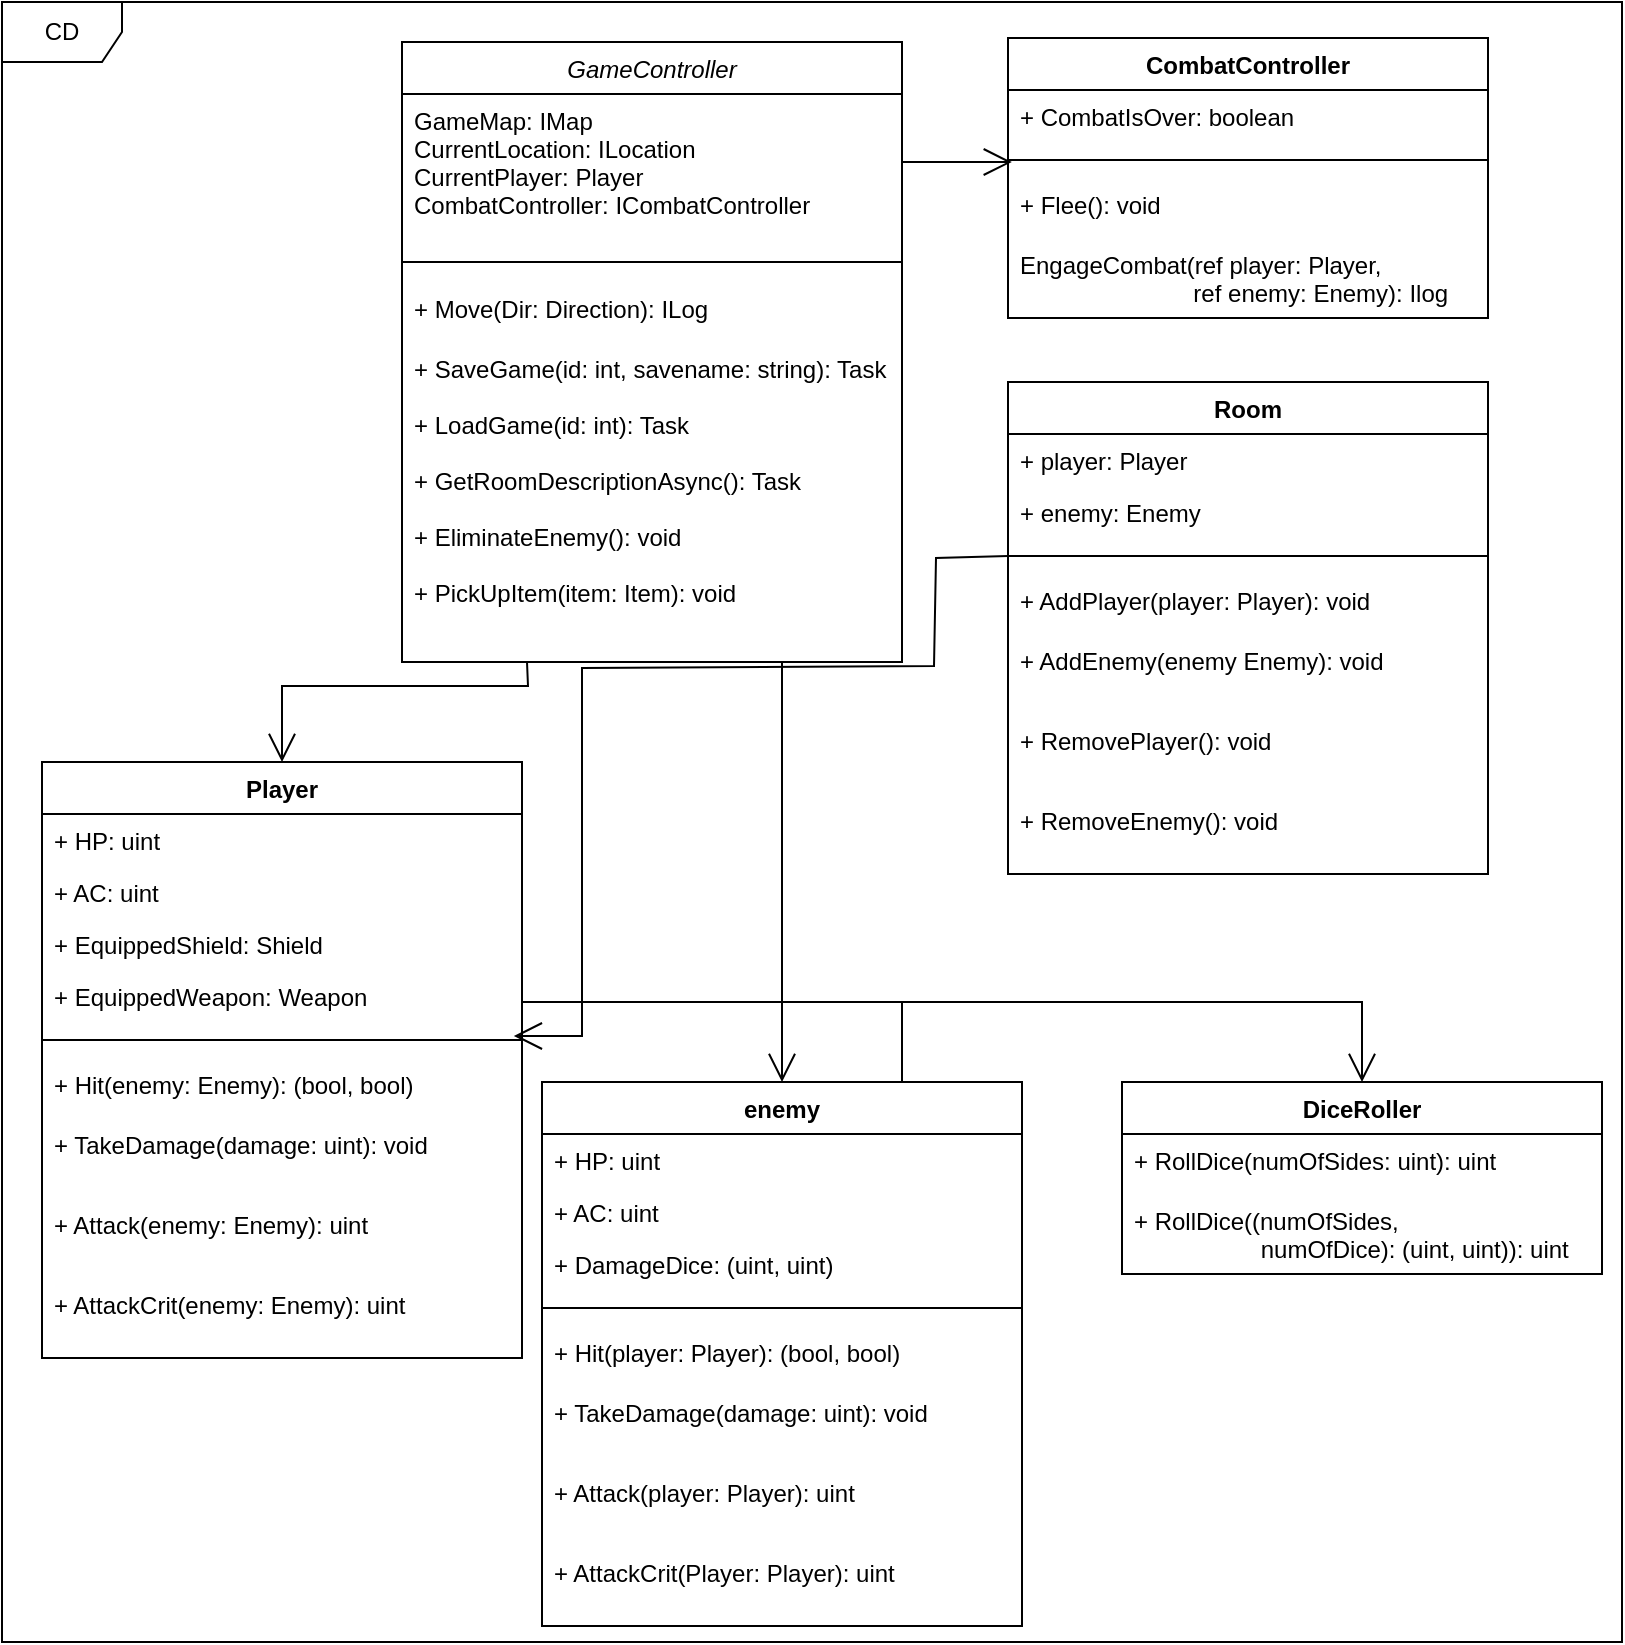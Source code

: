 <mxfile version="18.2.0"><diagram id="C5RBs43oDa-KdzZeNtuy" name="Page-1"><mxGraphModel dx="2062" dy="758" grid="1" gridSize="10" guides="1" tooltips="1" connect="1" arrows="1" fold="1" page="1" pageScale="1" pageWidth="827" pageHeight="1169" math="0" shadow="0"><root><mxCell id="WIyWlLk6GJQsqaUBKTNV-0"/><mxCell id="WIyWlLk6GJQsqaUBKTNV-1" parent="WIyWlLk6GJQsqaUBKTNV-0"/><mxCell id="zkfFHV4jXpPFQw0GAbJ--0" value="GameController" style="swimlane;fontStyle=2;align=center;verticalAlign=top;childLayout=stackLayout;horizontal=1;startSize=26;horizontalStack=0;resizeParent=1;resizeLast=0;collapsible=1;marginBottom=0;rounded=0;shadow=0;strokeWidth=1;" parent="WIyWlLk6GJQsqaUBKTNV-1" vertex="1"><mxGeometry x="210" y="30" width="250" height="310" as="geometry"><mxRectangle x="230" y="140" width="160" height="26" as="alternateBounds"/></mxGeometry></mxCell><mxCell id="zkfFHV4jXpPFQw0GAbJ--1" value="GameMap: IMap&#10;CurrentLocation: ILocation&#10;CurrentPlayer: Player&#10;CombatController: ICombatController" style="text;align=left;verticalAlign=top;spacingLeft=4;spacingRight=4;overflow=hidden;rotatable=0;points=[[0,0.5],[1,0.5]];portConstraint=eastwest;" parent="zkfFHV4jXpPFQw0GAbJ--0" vertex="1"><mxGeometry y="26" width="250" height="74" as="geometry"/></mxCell><mxCell id="zkfFHV4jXpPFQw0GAbJ--4" value="" style="line;html=1;strokeWidth=1;align=left;verticalAlign=middle;spacingTop=-1;spacingLeft=3;spacingRight=3;rotatable=0;labelPosition=right;points=[];portConstraint=eastwest;" parent="zkfFHV4jXpPFQw0GAbJ--0" vertex="1"><mxGeometry y="100" width="250" height="20" as="geometry"/></mxCell><mxCell id="zkfFHV4jXpPFQw0GAbJ--5" value="+ Move(Dir: Direction): ILog&#10;" style="text;align=left;verticalAlign=top;spacingLeft=4;spacingRight=4;overflow=hidden;rotatable=0;points=[[0,0.5],[1,0.5]];portConstraint=eastwest;" parent="zkfFHV4jXpPFQw0GAbJ--0" vertex="1"><mxGeometry y="120" width="250" height="30" as="geometry"/></mxCell><mxCell id="-HsBA43YacHuHLQrTmh7-8" value="+ SaveGame(id: int, savename: string): Task" style="text;align=left;verticalAlign=top;spacingLeft=4;spacingRight=4;overflow=hidden;rotatable=0;points=[[0,0.5],[1,0.5]];portConstraint=eastwest;" parent="zkfFHV4jXpPFQw0GAbJ--0" vertex="1"><mxGeometry y="150" width="250" height="28" as="geometry"/></mxCell><mxCell id="-HsBA43YacHuHLQrTmh7-14" value="+ LoadGame(id: int): Task" style="text;align=left;verticalAlign=top;spacingLeft=4;spacingRight=4;overflow=hidden;rotatable=0;points=[[0,0.5],[1,0.5]];portConstraint=eastwest;" parent="zkfFHV4jXpPFQw0GAbJ--0" vertex="1"><mxGeometry y="178" width="250" height="28" as="geometry"/></mxCell><mxCell id="-HsBA43YacHuHLQrTmh7-15" value="+ GetRoomDescriptionAsync(): Task" style="text;align=left;verticalAlign=top;spacingLeft=4;spacingRight=4;overflow=hidden;rotatable=0;points=[[0,0.5],[1,0.5]];portConstraint=eastwest;" parent="zkfFHV4jXpPFQw0GAbJ--0" vertex="1"><mxGeometry y="206" width="250" height="28" as="geometry"/></mxCell><mxCell id="-HsBA43YacHuHLQrTmh7-16" value="+ EliminateEnemy(): void" style="text;align=left;verticalAlign=top;spacingLeft=4;spacingRight=4;overflow=hidden;rotatable=0;points=[[0,0.5],[1,0.5]];portConstraint=eastwest;" parent="zkfFHV4jXpPFQw0GAbJ--0" vertex="1"><mxGeometry y="234" width="250" height="28" as="geometry"/></mxCell><mxCell id="-HsBA43YacHuHLQrTmh7-17" value="+ PickUpItem(item: Item): void" style="text;align=left;verticalAlign=top;spacingLeft=4;spacingRight=4;overflow=hidden;rotatable=0;points=[[0,0.5],[1,0.5]];portConstraint=eastwest;" parent="zkfFHV4jXpPFQw0GAbJ--0" vertex="1"><mxGeometry y="262" width="250" height="28" as="geometry"/></mxCell><mxCell id="-HsBA43YacHuHLQrTmh7-1" value="CombatController" style="swimlane;fontStyle=1;align=center;verticalAlign=top;childLayout=stackLayout;horizontal=1;startSize=26;horizontalStack=0;resizeParent=1;resizeParentMax=0;resizeLast=0;collapsible=1;marginBottom=0;" parent="WIyWlLk6GJQsqaUBKTNV-1" vertex="1"><mxGeometry x="513" y="28" width="240" height="140" as="geometry"/></mxCell><mxCell id="-HsBA43YacHuHLQrTmh7-2" value="+ CombatIsOver: boolean" style="text;strokeColor=none;fillColor=none;align=left;verticalAlign=top;spacingLeft=4;spacingRight=4;overflow=hidden;rotatable=0;points=[[0,0.5],[1,0.5]];portConstraint=eastwest;" parent="-HsBA43YacHuHLQrTmh7-1" vertex="1"><mxGeometry y="26" width="240" height="26" as="geometry"/></mxCell><mxCell id="-HsBA43YacHuHLQrTmh7-3" value="" style="line;strokeWidth=1;fillColor=none;align=left;verticalAlign=middle;spacingTop=-1;spacingLeft=3;spacingRight=3;rotatable=0;labelPosition=right;points=[];portConstraint=eastwest;" parent="-HsBA43YacHuHLQrTmh7-1" vertex="1"><mxGeometry y="52" width="240" height="18" as="geometry"/></mxCell><mxCell id="-HsBA43YacHuHLQrTmh7-4" value="+ Flee(): void" style="text;strokeColor=none;fillColor=none;align=left;verticalAlign=top;spacingLeft=4;spacingRight=4;overflow=hidden;rotatable=0;points=[[0,0.5],[1,0.5]];portConstraint=eastwest;" parent="-HsBA43YacHuHLQrTmh7-1" vertex="1"><mxGeometry y="70" width="240" height="30" as="geometry"/></mxCell><mxCell id="-HsBA43YacHuHLQrTmh7-5" value="EngageCombat(ref player: Player,&#10;                          ref enemy: Enemy): Ilog " style="text;strokeColor=none;fillColor=none;align=left;verticalAlign=top;spacingLeft=4;spacingRight=4;overflow=hidden;rotatable=0;points=[[0,0.5],[1,0.5]];portConstraint=eastwest;" parent="-HsBA43YacHuHLQrTmh7-1" vertex="1"><mxGeometry y="100" width="240" height="40" as="geometry"/></mxCell><mxCell id="-HsBA43YacHuHLQrTmh7-18" value="Player" style="swimlane;fontStyle=1;align=center;verticalAlign=top;childLayout=stackLayout;horizontal=1;startSize=26;horizontalStack=0;resizeParent=1;resizeParentMax=0;resizeLast=0;collapsible=1;marginBottom=0;" parent="WIyWlLk6GJQsqaUBKTNV-1" vertex="1"><mxGeometry x="30" y="390" width="240" height="298" as="geometry"/></mxCell><mxCell id="-HsBA43YacHuHLQrTmh7-19" value="+ HP: uint" style="text;strokeColor=none;fillColor=none;align=left;verticalAlign=top;spacingLeft=4;spacingRight=4;overflow=hidden;rotatable=0;points=[[0,0.5],[1,0.5]];portConstraint=eastwest;" parent="-HsBA43YacHuHLQrTmh7-18" vertex="1"><mxGeometry y="26" width="240" height="26" as="geometry"/></mxCell><mxCell id="-HsBA43YacHuHLQrTmh7-23" value="+ AC: uint&#10;" style="text;strokeColor=none;fillColor=none;align=left;verticalAlign=top;spacingLeft=4;spacingRight=4;overflow=hidden;rotatable=0;points=[[0,0.5],[1,0.5]];portConstraint=eastwest;" parent="-HsBA43YacHuHLQrTmh7-18" vertex="1"><mxGeometry y="52" width="240" height="26" as="geometry"/></mxCell><mxCell id="-HsBA43YacHuHLQrTmh7-24" value="+ EquippedShield: Shield" style="text;strokeColor=none;fillColor=none;align=left;verticalAlign=top;spacingLeft=4;spacingRight=4;overflow=hidden;rotatable=0;points=[[0,0.5],[1,0.5]];portConstraint=eastwest;" parent="-HsBA43YacHuHLQrTmh7-18" vertex="1"><mxGeometry y="78" width="240" height="26" as="geometry"/></mxCell><mxCell id="-HsBA43YacHuHLQrTmh7-25" value="+ EquippedWeapon: Weapon" style="text;strokeColor=none;fillColor=none;align=left;verticalAlign=top;spacingLeft=4;spacingRight=4;overflow=hidden;rotatable=0;points=[[0,0.5],[1,0.5]];portConstraint=eastwest;" parent="-HsBA43YacHuHLQrTmh7-18" vertex="1"><mxGeometry y="104" width="240" height="26" as="geometry"/></mxCell><mxCell id="-HsBA43YacHuHLQrTmh7-20" value="" style="line;strokeWidth=1;fillColor=none;align=left;verticalAlign=middle;spacingTop=-1;spacingLeft=3;spacingRight=3;rotatable=0;labelPosition=right;points=[];portConstraint=eastwest;" parent="-HsBA43YacHuHLQrTmh7-18" vertex="1"><mxGeometry y="130" width="240" height="18" as="geometry"/></mxCell><mxCell id="-HsBA43YacHuHLQrTmh7-21" value="+ Hit(enemy: Enemy): (bool, bool) " style="text;strokeColor=none;fillColor=none;align=left;verticalAlign=top;spacingLeft=4;spacingRight=4;overflow=hidden;rotatable=0;points=[[0,0.5],[1,0.5]];portConstraint=eastwest;" parent="-HsBA43YacHuHLQrTmh7-18" vertex="1"><mxGeometry y="148" width="240" height="30" as="geometry"/></mxCell><mxCell id="-HsBA43YacHuHLQrTmh7-22" value="+ TakeDamage(damage: uint): void" style="text;strokeColor=none;fillColor=none;align=left;verticalAlign=top;spacingLeft=4;spacingRight=4;overflow=hidden;rotatable=0;points=[[0,0.5],[1,0.5]];portConstraint=eastwest;" parent="-HsBA43YacHuHLQrTmh7-18" vertex="1"><mxGeometry y="178" width="240" height="40" as="geometry"/></mxCell><mxCell id="-HsBA43YacHuHLQrTmh7-35" value="+ Attack(enemy: Enemy): uint" style="text;strokeColor=none;fillColor=none;align=left;verticalAlign=top;spacingLeft=4;spacingRight=4;overflow=hidden;rotatable=0;points=[[0,0.5],[1,0.5]];portConstraint=eastwest;" parent="-HsBA43YacHuHLQrTmh7-18" vertex="1"><mxGeometry y="218" width="240" height="40" as="geometry"/></mxCell><mxCell id="-HsBA43YacHuHLQrTmh7-36" value="+ AttackCrit(enemy: Enemy): uint" style="text;strokeColor=none;fillColor=none;align=left;verticalAlign=top;spacingLeft=4;spacingRight=4;overflow=hidden;rotatable=0;points=[[0,0.5],[1,0.5]];portConstraint=eastwest;" parent="-HsBA43YacHuHLQrTmh7-18" vertex="1"><mxGeometry y="258" width="240" height="40" as="geometry"/></mxCell><mxCell id="-HsBA43YacHuHLQrTmh7-26" value="" style="endArrow=open;endFill=1;endSize=12;html=1;rounded=0;entryX=0.5;entryY=0;entryDx=0;entryDy=0;exitX=0.25;exitY=1;exitDx=0;exitDy=0;" parent="WIyWlLk6GJQsqaUBKTNV-1" source="zkfFHV4jXpPFQw0GAbJ--0" target="-HsBA43YacHuHLQrTmh7-18" edge="1"><mxGeometry width="160" relative="1" as="geometry"><mxPoint x="120" y="160" as="sourcePoint"/><mxPoint x="220" y="350" as="targetPoint"/><Array as="points"><mxPoint x="273" y="352"/><mxPoint x="150" y="352"/></Array></mxGeometry></mxCell><mxCell id="-HsBA43YacHuHLQrTmh7-37" value="enemy" style="swimlane;fontStyle=1;align=center;verticalAlign=top;childLayout=stackLayout;horizontal=1;startSize=26;horizontalStack=0;resizeParent=1;resizeParentMax=0;resizeLast=0;collapsible=1;marginBottom=0;" parent="WIyWlLk6GJQsqaUBKTNV-1" vertex="1"><mxGeometry x="280" y="550" width="240" height="272" as="geometry"/></mxCell><mxCell id="-HsBA43YacHuHLQrTmh7-38" value="+ HP: uint" style="text;strokeColor=none;fillColor=none;align=left;verticalAlign=top;spacingLeft=4;spacingRight=4;overflow=hidden;rotatable=0;points=[[0,0.5],[1,0.5]];portConstraint=eastwest;" parent="-HsBA43YacHuHLQrTmh7-37" vertex="1"><mxGeometry y="26" width="240" height="26" as="geometry"/></mxCell><mxCell id="-HsBA43YacHuHLQrTmh7-39" value="+ AC: uint&#10;" style="text;strokeColor=none;fillColor=none;align=left;verticalAlign=top;spacingLeft=4;spacingRight=4;overflow=hidden;rotatable=0;points=[[0,0.5],[1,0.5]];portConstraint=eastwest;" parent="-HsBA43YacHuHLQrTmh7-37" vertex="1"><mxGeometry y="52" width="240" height="26" as="geometry"/></mxCell><mxCell id="-HsBA43YacHuHLQrTmh7-40" value="+ DamageDice: (uint, uint)" style="text;strokeColor=none;fillColor=none;align=left;verticalAlign=top;spacingLeft=4;spacingRight=4;overflow=hidden;rotatable=0;points=[[0,0.5],[1,0.5]];portConstraint=eastwest;" parent="-HsBA43YacHuHLQrTmh7-37" vertex="1"><mxGeometry y="78" width="240" height="26" as="geometry"/></mxCell><mxCell id="-HsBA43YacHuHLQrTmh7-42" value="" style="line;strokeWidth=1;fillColor=none;align=left;verticalAlign=middle;spacingTop=-1;spacingLeft=3;spacingRight=3;rotatable=0;labelPosition=right;points=[];portConstraint=eastwest;" parent="-HsBA43YacHuHLQrTmh7-37" vertex="1"><mxGeometry y="104" width="240" height="18" as="geometry"/></mxCell><mxCell id="-HsBA43YacHuHLQrTmh7-43" value="+ Hit(player: Player): (bool, bool) " style="text;strokeColor=none;fillColor=none;align=left;verticalAlign=top;spacingLeft=4;spacingRight=4;overflow=hidden;rotatable=0;points=[[0,0.5],[1,0.5]];portConstraint=eastwest;" parent="-HsBA43YacHuHLQrTmh7-37" vertex="1"><mxGeometry y="122" width="240" height="30" as="geometry"/></mxCell><mxCell id="-HsBA43YacHuHLQrTmh7-44" value="+ TakeDamage(damage: uint): void" style="text;strokeColor=none;fillColor=none;align=left;verticalAlign=top;spacingLeft=4;spacingRight=4;overflow=hidden;rotatable=0;points=[[0,0.5],[1,0.5]];portConstraint=eastwest;" parent="-HsBA43YacHuHLQrTmh7-37" vertex="1"><mxGeometry y="152" width="240" height="40" as="geometry"/></mxCell><mxCell id="-HsBA43YacHuHLQrTmh7-45" value="+ Attack(player: Player): uint" style="text;strokeColor=none;fillColor=none;align=left;verticalAlign=top;spacingLeft=4;spacingRight=4;overflow=hidden;rotatable=0;points=[[0,0.5],[1,0.5]];portConstraint=eastwest;" parent="-HsBA43YacHuHLQrTmh7-37" vertex="1"><mxGeometry y="192" width="240" height="40" as="geometry"/></mxCell><mxCell id="-HsBA43YacHuHLQrTmh7-46" value="+ AttackCrit(Player: Player): uint" style="text;strokeColor=none;fillColor=none;align=left;verticalAlign=top;spacingLeft=4;spacingRight=4;overflow=hidden;rotatable=0;points=[[0,0.5],[1,0.5]];portConstraint=eastwest;" parent="-HsBA43YacHuHLQrTmh7-37" vertex="1"><mxGeometry y="232" width="240" height="40" as="geometry"/></mxCell><mxCell id="-HsBA43YacHuHLQrTmh7-48" value="" style="endArrow=open;endFill=1;endSize=12;html=1;rounded=0;entryX=0.008;entryY=0.556;entryDx=0;entryDy=0;entryPerimeter=0;" parent="WIyWlLk6GJQsqaUBKTNV-1" target="-HsBA43YacHuHLQrTmh7-3" edge="1"><mxGeometry width="160" relative="1" as="geometry"><mxPoint x="460" y="90" as="sourcePoint"/><mxPoint x="690" y="220" as="targetPoint"/></mxGeometry></mxCell><mxCell id="-HsBA43YacHuHLQrTmh7-49" value="Room" style="swimlane;fontStyle=1;align=center;verticalAlign=top;childLayout=stackLayout;horizontal=1;startSize=26;horizontalStack=0;resizeParent=1;resizeParentMax=0;resizeLast=0;collapsible=1;marginBottom=0;" parent="WIyWlLk6GJQsqaUBKTNV-1" vertex="1"><mxGeometry x="513" y="200" width="240" height="246" as="geometry"/></mxCell><mxCell id="-HsBA43YacHuHLQrTmh7-50" value="+ player: Player" style="text;strokeColor=none;fillColor=none;align=left;verticalAlign=top;spacingLeft=4;spacingRight=4;overflow=hidden;rotatable=0;points=[[0,0.5],[1,0.5]];portConstraint=eastwest;" parent="-HsBA43YacHuHLQrTmh7-49" vertex="1"><mxGeometry y="26" width="240" height="26" as="geometry"/></mxCell><mxCell id="-HsBA43YacHuHLQrTmh7-51" value="+ enemy: Enemy" style="text;strokeColor=none;fillColor=none;align=left;verticalAlign=top;spacingLeft=4;spacingRight=4;overflow=hidden;rotatable=0;points=[[0,0.5],[1,0.5]];portConstraint=eastwest;" parent="-HsBA43YacHuHLQrTmh7-49" vertex="1"><mxGeometry y="52" width="240" height="26" as="geometry"/></mxCell><mxCell id="-HsBA43YacHuHLQrTmh7-54" value="" style="line;strokeWidth=1;fillColor=none;align=left;verticalAlign=middle;spacingTop=-1;spacingLeft=3;spacingRight=3;rotatable=0;labelPosition=right;points=[];portConstraint=eastwest;" parent="-HsBA43YacHuHLQrTmh7-49" vertex="1"><mxGeometry y="78" width="240" height="18" as="geometry"/></mxCell><mxCell id="-HsBA43YacHuHLQrTmh7-55" value="+ AddPlayer(player: Player): void" style="text;strokeColor=none;fillColor=none;align=left;verticalAlign=top;spacingLeft=4;spacingRight=4;overflow=hidden;rotatable=0;points=[[0,0.5],[1,0.5]];portConstraint=eastwest;" parent="-HsBA43YacHuHLQrTmh7-49" vertex="1"><mxGeometry y="96" width="240" height="30" as="geometry"/></mxCell><mxCell id="-HsBA43YacHuHLQrTmh7-56" value="+ AddEnemy(enemy Enemy): void" style="text;strokeColor=none;fillColor=none;align=left;verticalAlign=top;spacingLeft=4;spacingRight=4;overflow=hidden;rotatable=0;points=[[0,0.5],[1,0.5]];portConstraint=eastwest;" parent="-HsBA43YacHuHLQrTmh7-49" vertex="1"><mxGeometry y="126" width="240" height="40" as="geometry"/></mxCell><mxCell id="-HsBA43YacHuHLQrTmh7-57" value="+ RemovePlayer(): void" style="text;strokeColor=none;fillColor=none;align=left;verticalAlign=top;spacingLeft=4;spacingRight=4;overflow=hidden;rotatable=0;points=[[0,0.5],[1,0.5]];portConstraint=eastwest;" parent="-HsBA43YacHuHLQrTmh7-49" vertex="1"><mxGeometry y="166" width="240" height="40" as="geometry"/></mxCell><mxCell id="-HsBA43YacHuHLQrTmh7-58" value="+ RemoveEnemy(): void" style="text;strokeColor=none;fillColor=none;align=left;verticalAlign=top;spacingLeft=4;spacingRight=4;overflow=hidden;rotatable=0;points=[[0,0.5],[1,0.5]];portConstraint=eastwest;" parent="-HsBA43YacHuHLQrTmh7-49" vertex="1"><mxGeometry y="206" width="240" height="40" as="geometry"/></mxCell><mxCell id="-HsBA43YacHuHLQrTmh7-61" value="" style="endArrow=open;endFill=1;endSize=12;html=1;rounded=0;entryX=0.5;entryY=0;entryDx=0;entryDy=0;" parent="WIyWlLk6GJQsqaUBKTNV-1" target="-HsBA43YacHuHLQrTmh7-37" edge="1"><mxGeometry width="160" relative="1" as="geometry"><mxPoint x="400" y="340" as="sourcePoint"/><mxPoint x="700" y="479" as="targetPoint"/></mxGeometry></mxCell><mxCell id="-HsBA43YacHuHLQrTmh7-63" value="DiceRoller" style="swimlane;fontStyle=1;align=center;verticalAlign=top;childLayout=stackLayout;horizontal=1;startSize=26;horizontalStack=0;resizeParent=1;resizeParentMax=0;resizeLast=0;collapsible=1;marginBottom=0;" parent="WIyWlLk6GJQsqaUBKTNV-1" vertex="1"><mxGeometry x="570" y="550" width="240" height="96" as="geometry"/></mxCell><mxCell id="-HsBA43YacHuHLQrTmh7-68" value="+ RollDice(numOfSides: uint): uint" style="text;strokeColor=none;fillColor=none;align=left;verticalAlign=top;spacingLeft=4;spacingRight=4;overflow=hidden;rotatable=0;points=[[0,0.5],[1,0.5]];portConstraint=eastwest;" parent="-HsBA43YacHuHLQrTmh7-63" vertex="1"><mxGeometry y="26" width="240" height="30" as="geometry"/></mxCell><mxCell id="-HsBA43YacHuHLQrTmh7-70" value="+ RollDice((numOfSides, &#10;                   numOfDice): (uint, uint)): uint" style="text;strokeColor=none;fillColor=none;align=left;verticalAlign=top;spacingLeft=4;spacingRight=4;overflow=hidden;rotatable=0;points=[[0,0.5],[1,0.5]];portConstraint=eastwest;" parent="-HsBA43YacHuHLQrTmh7-63" vertex="1"><mxGeometry y="56" width="240" height="40" as="geometry"/></mxCell><mxCell id="-HsBA43YacHuHLQrTmh7-72" value="" style="endArrow=open;endFill=1;endSize=12;html=1;rounded=0;entryX=0.5;entryY=0;entryDx=0;entryDy=0;" parent="WIyWlLk6GJQsqaUBKTNV-1" target="-HsBA43YacHuHLQrTmh7-63" edge="1"><mxGeometry width="160" relative="1" as="geometry"><mxPoint x="270" y="510" as="sourcePoint"/><mxPoint x="430" y="510" as="targetPoint"/><Array as="points"><mxPoint x="690" y="510"/></Array></mxGeometry></mxCell><mxCell id="-HsBA43YacHuHLQrTmh7-74" value="" style="endArrow=none;html=1;edgeStyle=orthogonalEdgeStyle;rounded=0;exitX=0.75;exitY=0;exitDx=0;exitDy=0;" parent="WIyWlLk6GJQsqaUBKTNV-1" source="-HsBA43YacHuHLQrTmh7-37" edge="1"><mxGeometry relative="1" as="geometry"><mxPoint x="330" y="390" as="sourcePoint"/><mxPoint x="460" y="510" as="targetPoint"/></mxGeometry></mxCell><mxCell id="-HsBA43YacHuHLQrTmh7-60" value="" style="endArrow=open;endFill=1;endSize=12;html=1;rounded=0;exitX=0;exitY=0.5;exitDx=0;exitDy=0;exitPerimeter=0;entryX=0.983;entryY=0.389;entryDx=0;entryDy=0;entryPerimeter=0;" parent="WIyWlLk6GJQsqaUBKTNV-1" source="-HsBA43YacHuHLQrTmh7-54" target="-HsBA43YacHuHLQrTmh7-20" edge="1"><mxGeometry width="160" relative="1" as="geometry"><mxPoint x="230" y="490" as="sourcePoint"/><mxPoint x="390" y="490" as="targetPoint"/><Array as="points"><mxPoint x="477" y="288"/><mxPoint x="476" y="342"/><mxPoint x="300" y="343"/><mxPoint x="300" y="527"/></Array></mxGeometry></mxCell><mxCell id="j-6XySrw-2clO6a8GKD6-1" value="CD" style="shape=umlFrame;whiteSpace=wrap;html=1;" vertex="1" parent="WIyWlLk6GJQsqaUBKTNV-1"><mxGeometry x="10" y="10" width="810" height="820" as="geometry"/></mxCell></root></mxGraphModel></diagram></mxfile>